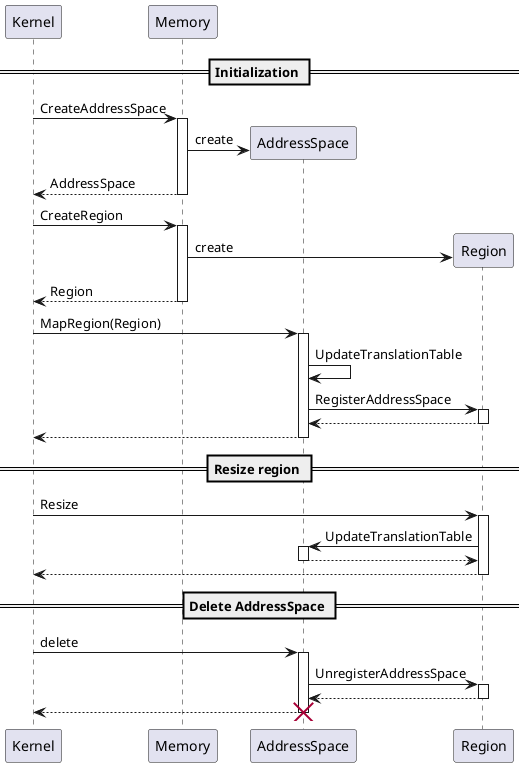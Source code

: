 @startuml

== Initialization ==

Kernel -> Memory : CreateAddressSpace
activate Memory
create AddressSpace
Memory -> AddressSpace : create
return AddressSpace

Kernel -> Memory : CreateRegion
activate Memory
create Region
Memory -> Region : create
return Region

Kernel -> AddressSpace : MapRegion(Region)
activate AddressSpace
AddressSpace -> AddressSpace: UpdateTranslationTable

AddressSpace -> Region : RegisterAddressSpace
activate Region
return
return

== Resize region ==
Kernel -> Region : Resize
activate Region
Region -> AddressSpace : UpdateTranslationTable
activate AddressSpace
return
return

== Delete AddressSpace ==

Kernel -> AddressSpace : delete
activate AddressSpace
AddressSpace -> Region: UnregisterAddressSpace
activate Region
return
return
destroy AddressSpace

@enduml

